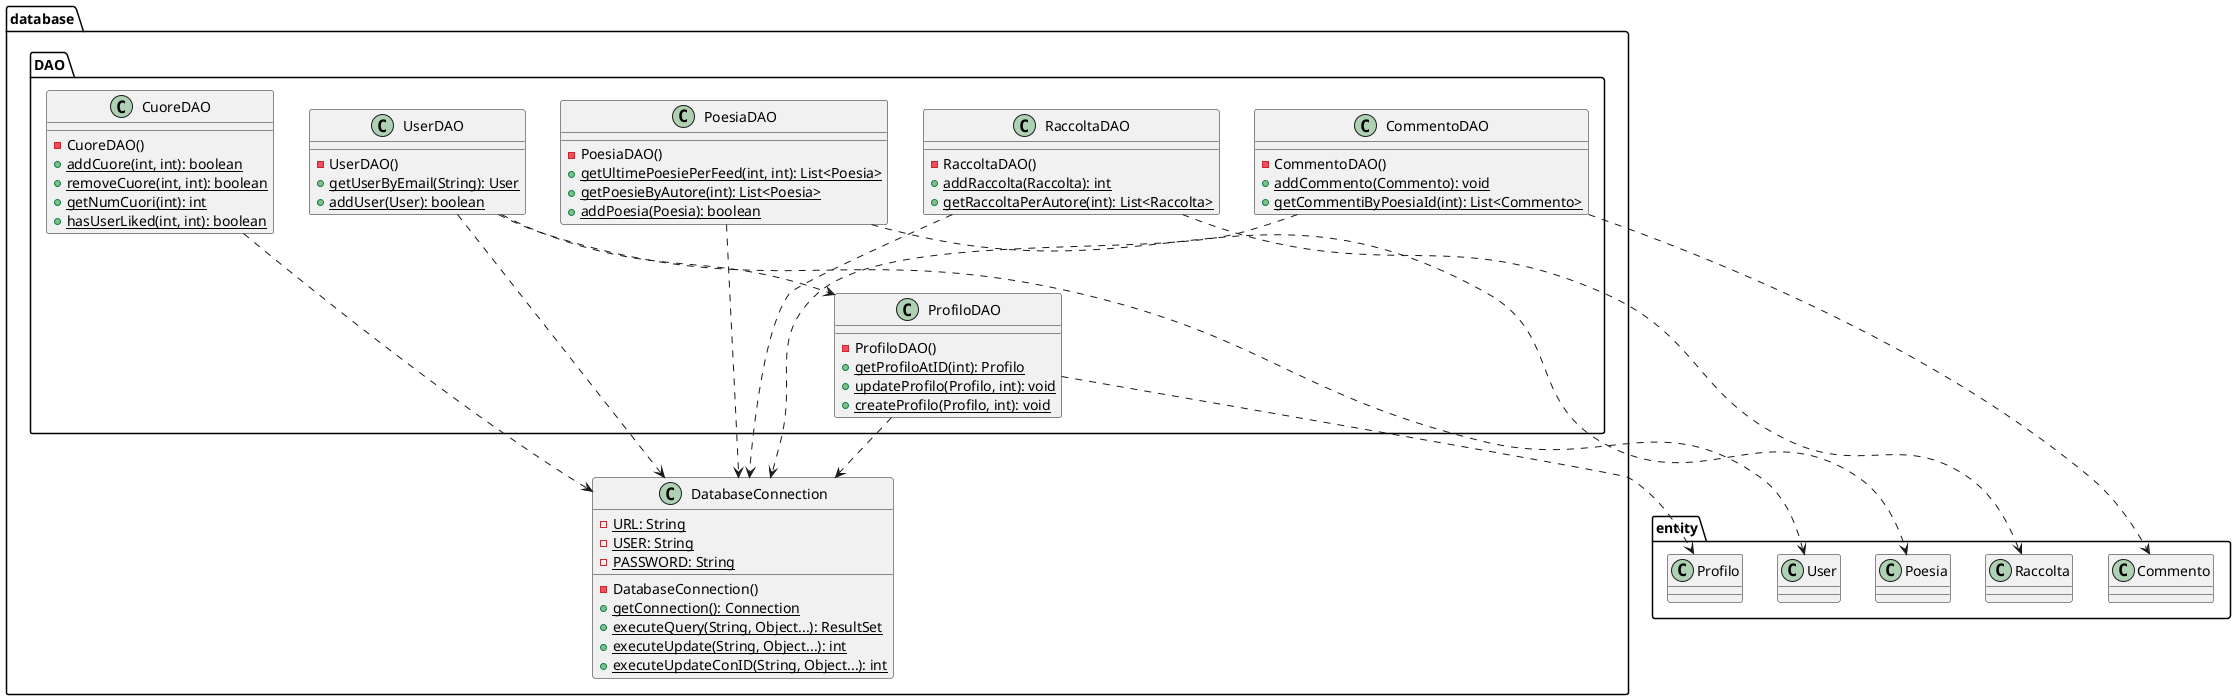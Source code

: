 @startuml
package database {
  class DatabaseConnection {
    - {static} URL: String
    - {static} USER: String
    - {static} PASSWORD: String
    - DatabaseConnection()
    + {static} getConnection(): Connection
    + {static} executeQuery(String, Object...): ResultSet
    + {static} executeUpdate(String, Object...): int
    + {static} executeUpdateConID(String, Object...): int
  }

  package DAO {
    class UserDAO {
      - UserDAO()
      + {static} getUserByEmail(String): User
      + {static} addUser(User): boolean
    }

    class PoesiaDAO {
      - PoesiaDAO()
      + {static} getUltimePoesiePerFeed(int, int): List<Poesia>
      + {static} getPoesieByAutore(int): List<Poesia>
      + {static} addPoesia(Poesia): boolean
    }

    class ProfiloDAO {
      - ProfiloDAO()
      + {static} getProfiloAtID(int): Profilo
      + {static} updateProfilo(Profilo, int): void
      + {static} createProfilo(Profilo, int): void
    }

    class RaccoltaDAO {
      - RaccoltaDAO()
      + {static} addRaccolta(Raccolta): int
      + {static} getRaccoltaPerAutore(int): List<Raccolta>
    }

    class CuoreDAO {
      - CuoreDAO()
      + {static} addCuore(int, int): boolean
      + {static} removeCuore(int, int): boolean
      + {static} getNumCuori(int): int
      + {static} hasUserLiked(int, int): boolean
    }

    class CommentoDAO {
      - CommentoDAO()
      + {static} addCommento(Commento): void
      + {static} getCommentiByPoesiaId(int): List<Commento>
    }
  }

  UserDAO ..> DatabaseConnection
  PoesiaDAO ..> DatabaseConnection
  ProfiloDAO ..> DatabaseConnection
  RaccoltaDAO ..> DatabaseConnection
  CuoreDAO ..> DatabaseConnection
  CommentoDAO ..> DatabaseConnection
}

package entity {
  class User {}
  class Poesia {}
  class Profilo {}
  class Raccolta {}
  class Commento {}
}

UserDAO ..> entity.User
UserDAO ..> ProfiloDAO
PoesiaDAO ..> entity.Poesia
ProfiloDAO ..> entity.Profilo
RaccoltaDAO ..> entity.Raccolta
CommentoDAO ..> entity.Commento

@enduml